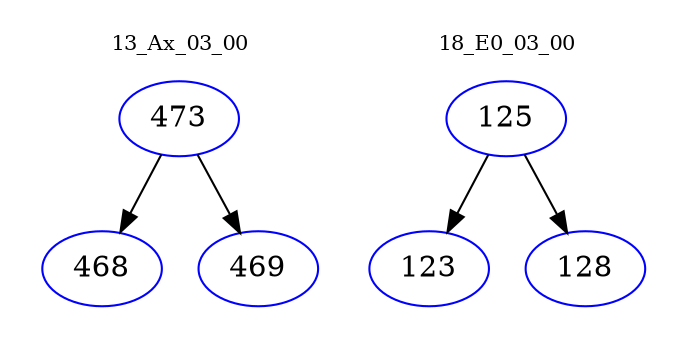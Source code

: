 digraph{
subgraph cluster_0 {
color = white
label = "13_Ax_03_00";
fontsize=10;
T0_473 [label="473", color="blue"]
T0_473 -> T0_468 [color="black"]
T0_468 [label="468", color="blue"]
T0_473 -> T0_469 [color="black"]
T0_469 [label="469", color="blue"]
}
subgraph cluster_1 {
color = white
label = "18_E0_03_00";
fontsize=10;
T1_125 [label="125", color="blue"]
T1_125 -> T1_123 [color="black"]
T1_123 [label="123", color="blue"]
T1_125 -> T1_128 [color="black"]
T1_128 [label="128", color="blue"]
}
}
